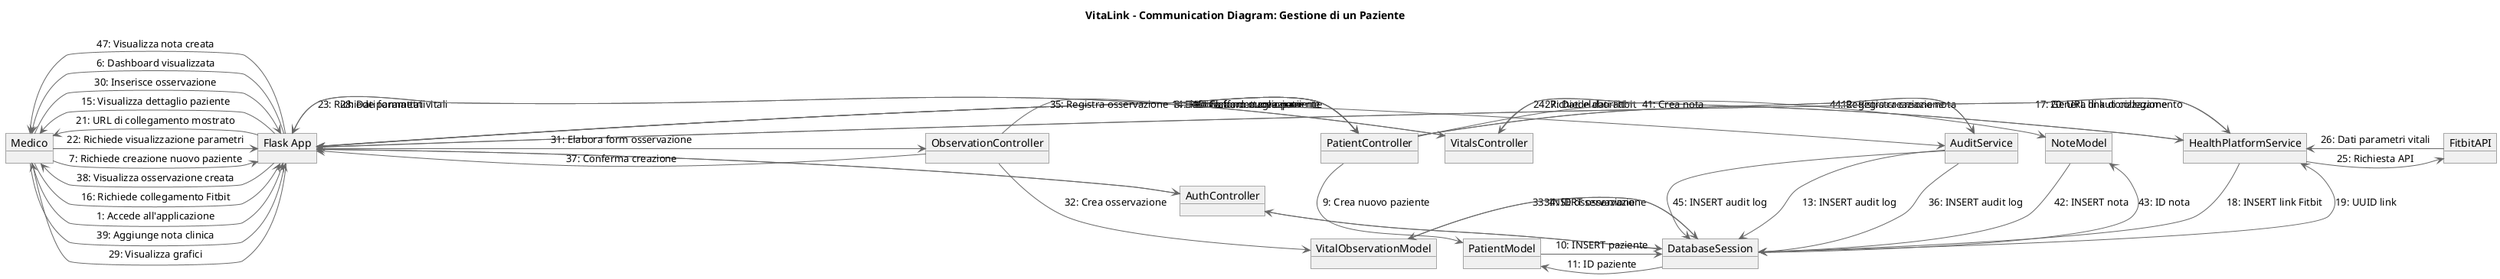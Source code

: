 @startuml VitaLink - Communication Diagram

' Stile e configurazione
skinparam object {
    BackgroundColor #f0f0f0
    BorderColor #555555
}
skinparam arrow {
    Color #666666
}

title VitaLink - Communication Diagram: Gestione di un Paziente

' Oggetti
object "Medico" as Doctor
object "Flask App" as App
object "AuthController" as Auth
object "PatientController" as PatientCtrl
object "ObservationController" as ObsCtrl
object "VitalsController" as VitalsCtrl
object "HealthPlatformService" as HealthService
object "AuditService" as AuditService
object "PatientModel" as PatientModel
object "VitalObservationModel" as ObsModel
object "NoteModel" as NoteModel
object "DatabaseSession" as DB
object "FitbitAPI" as FitbitAPI

' Relazioni con messaggi numerati
Doctor -right-> App : "1: Accede all'applicazione"
App -right-> Auth : "2: Verifica credenziali"
Auth -right-> DB : "3: Query utente"
DB -left-> Auth : "4: Dati utente"
Auth -left-> App : "5: Sessione autenticata"
App -left-> Doctor : "6: Dashboard visualizzata"

' Creazione paziente
Doctor -right-> App : "7: Richiede creazione nuovo paziente"
App -right-> PatientCtrl : "8: Elabora form nuovo paziente"
PatientCtrl -down-> PatientModel : "9: Crea nuovo paziente"
PatientModel -right-> DB : "10: INSERT paziente"
DB -left-> PatientModel : "11: ID paziente"
PatientCtrl -right-> AuditService : "12: Registra creazione"
AuditService -down-> DB : "13: INSERT audit log"
PatientCtrl -up-> App : "14: Redirect a dettaglio paziente"
App -left-> Doctor : "15: Visualizza dettaglio paziente"

' Collegamento Fitbit
Doctor -right-> App : "16: Richiede collegamento Fitbit"
App -right-> HealthService : "17: Genera link di collegamento"
HealthService -down-> DB : "18: INSERT link Fitbit"
DB -up-> HealthService : "19: UUID link"
HealthService -left-> App : "20: URL di autorizzazione"
App -left-> Doctor : "21: URL di collegamento mostrato"

' Sincronizzazione dati Fitbit
Doctor -right-> App : "22: Richiede visualizzazione parametri"
App -right-> VitalsCtrl : "23: Richiede parametri vitali"
VitalsCtrl -right-> HealthService : "24: Richiede dati Fitbit"
HealthService -right-> FitbitAPI : "25: Richiesta API"
FitbitAPI -left-> HealthService : "26: Dati parametri vitali"
HealthService -left-> VitalsCtrl : "27: Dati elaborati"
VitalsCtrl -left-> App : "28: Dati formattati"
App -left-> Doctor : "29: Visualizza grafici"

' Creazione osservazione
Doctor -right-> App : "30: Inserisce osservazione"
App -right-> ObsCtrl : "31: Elabora form osservazione"
ObsCtrl -down-> ObsModel : "32: Crea osservazione"
ObsModel -right-> DB : "33: INSERT osservazione"
DB -left-> ObsModel : "34: ID osservazione"
ObsCtrl -right-> AuditService : "35: Registra osservazione"
AuditService -down-> DB : "36: INSERT audit log"
ObsCtrl -up-> App : "37: Conferma creazione"
App -left-> Doctor : "38: Visualizza osservazione creata"

' Aggiunta note
Doctor -right-> App : "39: Aggiunge nota clinica"
App -down-> PatientCtrl : "40: Elabora nuova nota"
PatientCtrl -right-> NoteModel : "41: Crea nota"
NoteModel -down-> DB : "42: INSERT nota"
DB -up-> NoteModel : "43: ID nota"
PatientCtrl -up-> AuditService : "44: Registra creazione nota"
AuditService -down-> DB : "45: INSERT audit log"
PatientCtrl -left-> App : "46: Conferma creazione"
App -left-> Doctor : "47: Visualizza nota creata"

@enduml

